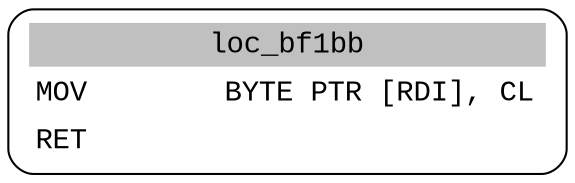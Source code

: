 digraph asm_graph {
1941 [
shape="Mrecord" fontname="Courier New"label =<<table border="0" cellborder="0" cellpadding="3"><tr><td align="center" colspan="2" bgcolor="grey">loc_bf1bb</td></tr><tr><td align="left">MOV        BYTE PTR [RDI], CL</td></tr><tr><td align="left">RET        </td></tr></table>> ];
}